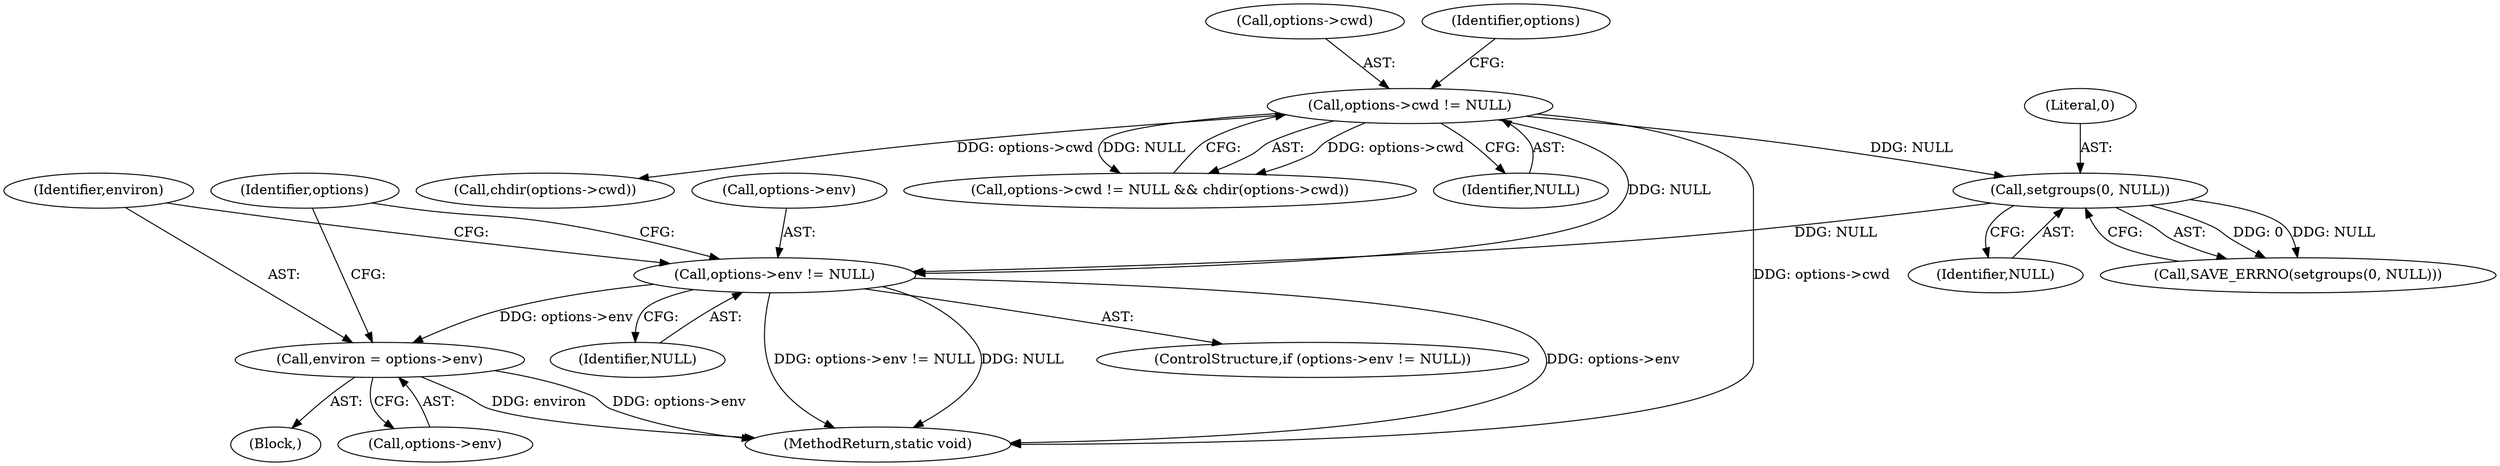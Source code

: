 digraph "0_libuv_66ab38918c911bcff025562cf06237d7fedaba0c@pointer" {
"1000307" [label="(Call,options->env != NULL)"];
"1000235" [label="(Call,options->cwd != NULL)"];
"1000263" [label="(Call,setgroups(0, NULL))"];
"1000313" [label="(Call,environ = options->env)"];
"1000265" [label="(Identifier,NULL)"];
"1000240" [label="(Call,chdir(options->cwd))"];
"1000234" [label="(Call,options->cwd != NULL && chdir(options->cwd))"];
"1000312" [label="(Block,)"];
"1000236" [label="(Call,options->cwd)"];
"1000262" [label="(Call,SAVE_ERRNO(setgroups(0, NULL)))"];
"1000315" [label="(Call,options->env)"];
"1000314" [label="(Identifier,environ)"];
"1000313" [label="(Call,environ = options->env)"];
"1000264" [label="(Literal,0)"];
"1000306" [label="(ControlStructure,if (options->env != NULL))"];
"1000263" [label="(Call,setgroups(0, NULL))"];
"1000320" [label="(Identifier,options)"];
"1000333" [label="(MethodReturn,static void)"];
"1000235" [label="(Call,options->cwd != NULL)"];
"1000239" [label="(Identifier,NULL)"];
"1000311" [label="(Identifier,NULL)"];
"1000242" [label="(Identifier,options)"];
"1000307" [label="(Call,options->env != NULL)"];
"1000308" [label="(Call,options->env)"];
"1000307" -> "1000306"  [label="AST: "];
"1000307" -> "1000311"  [label="CFG: "];
"1000308" -> "1000307"  [label="AST: "];
"1000311" -> "1000307"  [label="AST: "];
"1000314" -> "1000307"  [label="CFG: "];
"1000320" -> "1000307"  [label="CFG: "];
"1000307" -> "1000333"  [label="DDG: options->env != NULL"];
"1000307" -> "1000333"  [label="DDG: NULL"];
"1000307" -> "1000333"  [label="DDG: options->env"];
"1000235" -> "1000307"  [label="DDG: NULL"];
"1000263" -> "1000307"  [label="DDG: NULL"];
"1000307" -> "1000313"  [label="DDG: options->env"];
"1000235" -> "1000234"  [label="AST: "];
"1000235" -> "1000239"  [label="CFG: "];
"1000236" -> "1000235"  [label="AST: "];
"1000239" -> "1000235"  [label="AST: "];
"1000242" -> "1000235"  [label="CFG: "];
"1000234" -> "1000235"  [label="CFG: "];
"1000235" -> "1000333"  [label="DDG: options->cwd"];
"1000235" -> "1000234"  [label="DDG: options->cwd"];
"1000235" -> "1000234"  [label="DDG: NULL"];
"1000235" -> "1000240"  [label="DDG: options->cwd"];
"1000235" -> "1000263"  [label="DDG: NULL"];
"1000263" -> "1000262"  [label="AST: "];
"1000263" -> "1000265"  [label="CFG: "];
"1000264" -> "1000263"  [label="AST: "];
"1000265" -> "1000263"  [label="AST: "];
"1000262" -> "1000263"  [label="CFG: "];
"1000263" -> "1000262"  [label="DDG: 0"];
"1000263" -> "1000262"  [label="DDG: NULL"];
"1000313" -> "1000312"  [label="AST: "];
"1000313" -> "1000315"  [label="CFG: "];
"1000314" -> "1000313"  [label="AST: "];
"1000315" -> "1000313"  [label="AST: "];
"1000320" -> "1000313"  [label="CFG: "];
"1000313" -> "1000333"  [label="DDG: options->env"];
"1000313" -> "1000333"  [label="DDG: environ"];
}
